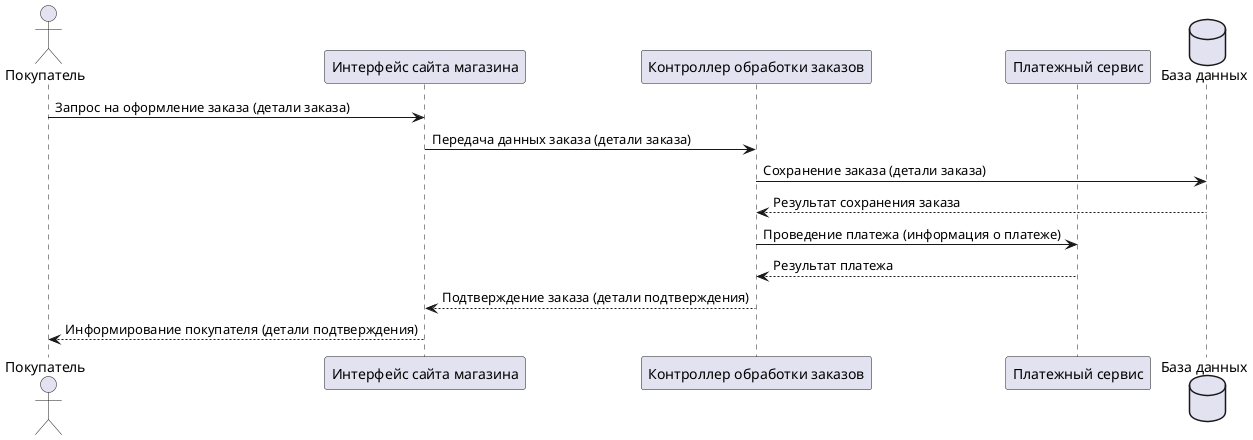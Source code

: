 @startuml
actor Покупатель  as C 
participant "Интерфейс сайта магазина" as UI
participant "Контроллер обработки заказов" as OC
participant "Платежный сервис" as PS
database "База данных" as DB
C-> UI: Запрос на оформление заказа (детали заказа)
UI-> OC: Передача данных заказа (детали заказа)
OC -> DB: Сохранение заказа (детали заказа)
DB --> OC: Результат сохранения заказа
OC -> PS: Проведение платежа (информация о платеже)
PS --> OC: Результат платежа
OC --> UI: Подтверждение заказа (детали подтверждения)
UI --> C: Информирование покупателя (детали подтверждения)
@enduml